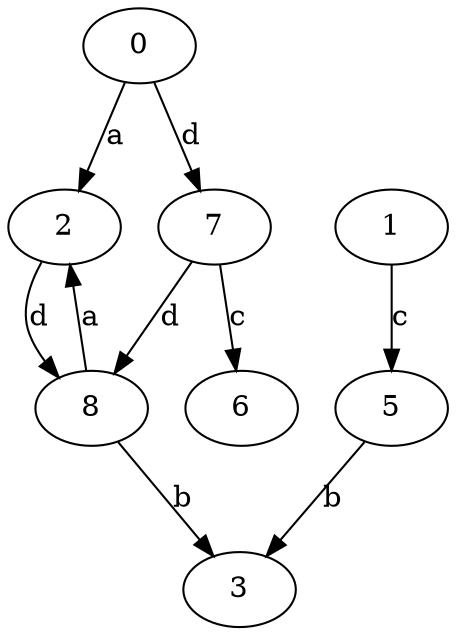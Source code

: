 strict digraph  {
0;
1;
2;
3;
5;
6;
7;
8;
0 -> 2  [label=a];
0 -> 7  [label=d];
1 -> 5  [label=c];
2 -> 8  [label=d];
5 -> 3  [label=b];
7 -> 6  [label=c];
7 -> 8  [label=d];
8 -> 2  [label=a];
8 -> 3  [label=b];
}
